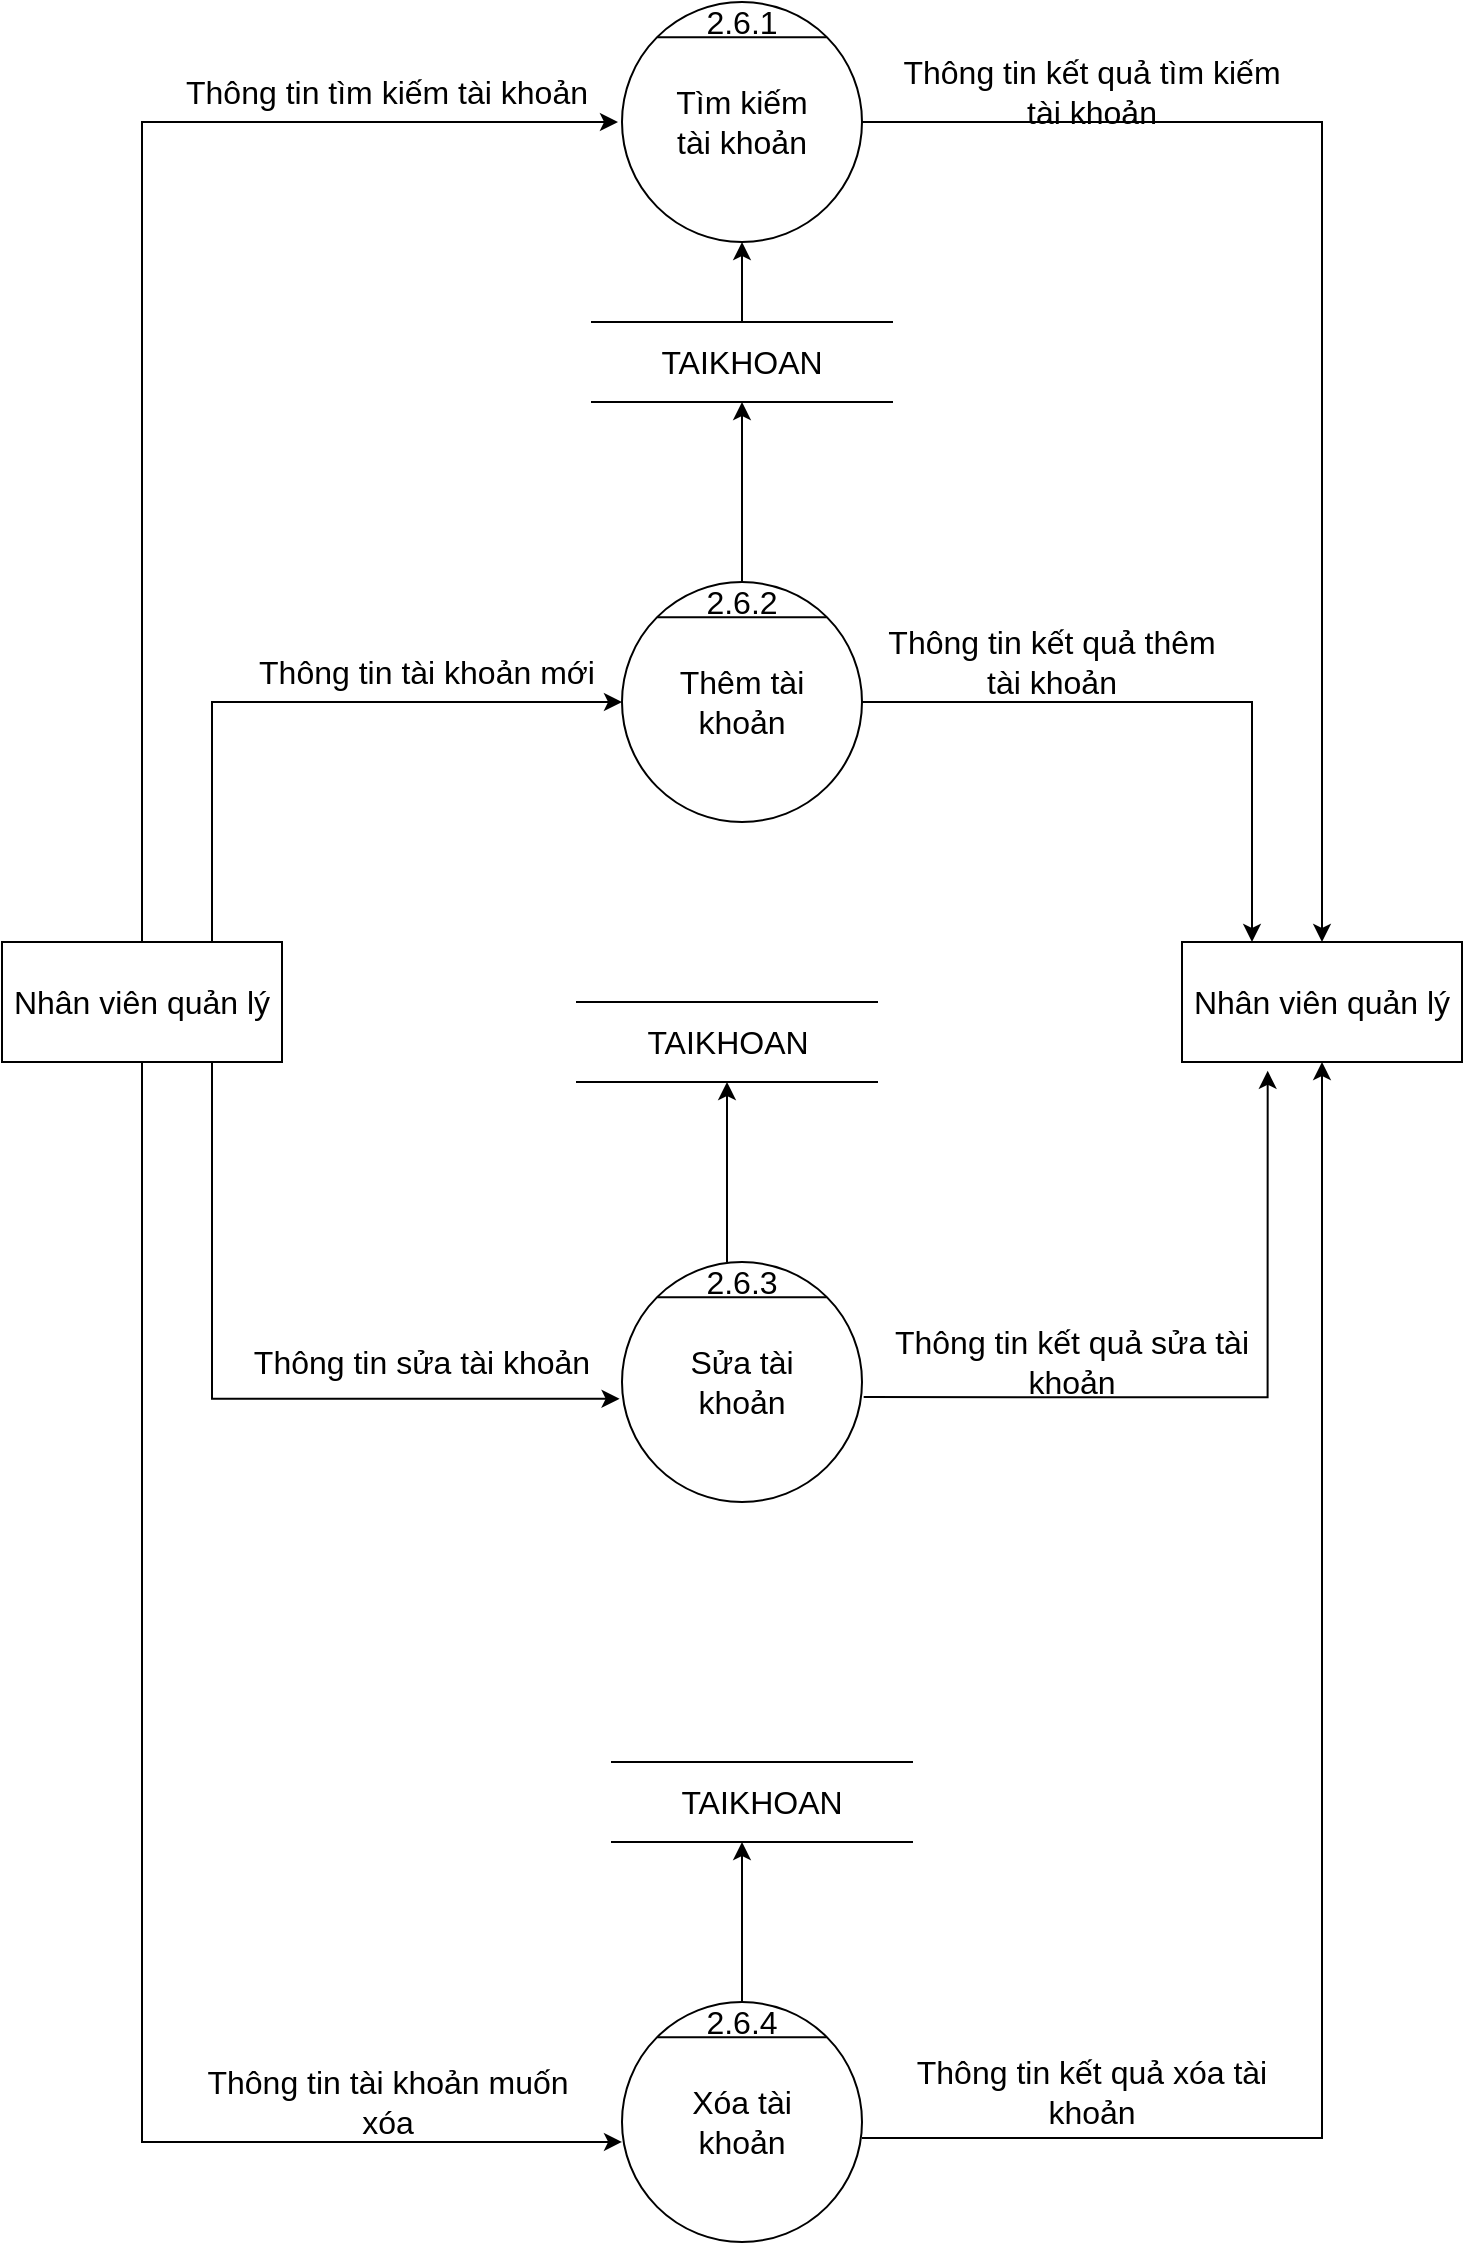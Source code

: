 <mxfile version="16.4.11" type="device"><diagram id="EWuTS2r6eq--kKYxcJY7" name="Page-1"><mxGraphModel dx="1038" dy="641" grid="1" gridSize="10" guides="1" tooltips="1" connect="1" arrows="1" fold="1" page="1" pageScale="1" pageWidth="850" pageHeight="1100" math="0" shadow="0"><root><mxCell id="0"/><mxCell id="1" parent="0"/><mxCell id="OubEYlhjMZl3BNtKAyAB-1" value="" style="ellipse;whiteSpace=wrap;html=1;aspect=fixed;fontSize=16;" parent="1" vertex="1"><mxGeometry x="520" y="120" width="120" height="120" as="geometry"/></mxCell><mxCell id="OubEYlhjMZl3BNtKAyAB-2" value="" style="endArrow=none;html=1;rounded=0;exitX=0;exitY=0;exitDx=0;exitDy=0;entryX=1;entryY=0;entryDx=0;entryDy=0;fontSize=16;" parent="1" source="OubEYlhjMZl3BNtKAyAB-1" target="OubEYlhjMZl3BNtKAyAB-1" edge="1"><mxGeometry width="50" height="50" relative="1" as="geometry"><mxPoint x="860" y="675" as="sourcePoint"/><mxPoint x="910" y="625" as="targetPoint"/></mxGeometry></mxCell><mxCell id="OubEYlhjMZl3BNtKAyAB-3" value="Tìm kiếm tài khoản" style="text;html=1;strokeColor=none;fillColor=none;align=center;verticalAlign=middle;whiteSpace=wrap;rounded=0;fontSize=16;" parent="1" vertex="1"><mxGeometry x="540" y="165" width="80" height="30" as="geometry"/></mxCell><mxCell id="OubEYlhjMZl3BNtKAyAB-4" value="" style="ellipse;whiteSpace=wrap;html=1;aspect=fixed;fontSize=16;" parent="1" vertex="1"><mxGeometry x="520" y="410" width="120" height="120" as="geometry"/></mxCell><mxCell id="OubEYlhjMZl3BNtKAyAB-5" value="" style="endArrow=none;html=1;rounded=0;exitX=0;exitY=0;exitDx=0;exitDy=0;entryX=1;entryY=0;entryDx=0;entryDy=0;fontSize=16;" parent="1" source="OubEYlhjMZl3BNtKAyAB-4" target="OubEYlhjMZl3BNtKAyAB-4" edge="1"><mxGeometry width="50" height="50" relative="1" as="geometry"><mxPoint x="860" y="965" as="sourcePoint"/><mxPoint x="910" y="915" as="targetPoint"/></mxGeometry></mxCell><mxCell id="OubEYlhjMZl3BNtKAyAB-6" value="&lt;font style=&quot;font-size: 16px&quot;&gt;Thêm tài khoản&lt;/font&gt;" style="text;html=1;strokeColor=none;fillColor=none;align=center;verticalAlign=middle;whiteSpace=wrap;rounded=0;fontSize=16;" parent="1" vertex="1"><mxGeometry x="540" y="455" width="80" height="30" as="geometry"/></mxCell><mxCell id="OubEYlhjMZl3BNtKAyAB-7" value="" style="ellipse;whiteSpace=wrap;html=1;aspect=fixed;fontSize=16;" parent="1" vertex="1"><mxGeometry x="520" y="750" width="120" height="120" as="geometry"/></mxCell><mxCell id="OubEYlhjMZl3BNtKAyAB-8" value="" style="endArrow=none;html=1;rounded=0;exitX=0;exitY=0;exitDx=0;exitDy=0;entryX=1;entryY=0;entryDx=0;entryDy=0;fontSize=16;" parent="1" source="OubEYlhjMZl3BNtKAyAB-7" target="OubEYlhjMZl3BNtKAyAB-7" edge="1"><mxGeometry width="50" height="50" relative="1" as="geometry"><mxPoint x="860" y="1305" as="sourcePoint"/><mxPoint x="910" y="1255" as="targetPoint"/></mxGeometry></mxCell><mxCell id="OubEYlhjMZl3BNtKAyAB-9" value="&lt;font style=&quot;font-size: 16px&quot;&gt;Sửa tài khoản&lt;/font&gt;" style="text;html=1;strokeColor=none;fillColor=none;align=center;verticalAlign=middle;whiteSpace=wrap;rounded=0;fontSize=16;" parent="1" vertex="1"><mxGeometry x="540" y="795" width="80" height="30" as="geometry"/></mxCell><mxCell id="OubEYlhjMZl3BNtKAyAB-10" value="Nhân viên quản lý" style="rounded=0;whiteSpace=wrap;html=1;fontSize=16;" parent="1" vertex="1"><mxGeometry x="210" y="590" width="140" height="60" as="geometry"/></mxCell><mxCell id="OubEYlhjMZl3BNtKAyAB-11" value="Nhân viên quản lý" style="rounded=0;whiteSpace=wrap;html=1;fontSize=16;" parent="1" vertex="1"><mxGeometry x="800" y="590" width="140" height="60" as="geometry"/></mxCell><mxCell id="OubEYlhjMZl3BNtKAyAB-12" value="&lt;font style=&quot;font-size: 16px&quot;&gt;2.6.1&lt;/font&gt;" style="text;html=1;strokeColor=none;fillColor=none;align=center;verticalAlign=middle;whiteSpace=wrap;rounded=0;" parent="1" vertex="1"><mxGeometry x="550" y="120" width="60" height="20" as="geometry"/></mxCell><mxCell id="OubEYlhjMZl3BNtKAyAB-13" value="&lt;font style=&quot;font-size: 16px&quot;&gt;2.6.2&lt;/font&gt;" style="text;html=1;strokeColor=none;fillColor=none;align=center;verticalAlign=middle;whiteSpace=wrap;rounded=0;" parent="1" vertex="1"><mxGeometry x="560" y="410" width="40" height="20" as="geometry"/></mxCell><mxCell id="OubEYlhjMZl3BNtKAyAB-14" value="&lt;font style=&quot;font-size: 16px&quot;&gt;2.6.3&lt;/font&gt;" style="text;html=1;strokeColor=none;fillColor=none;align=center;verticalAlign=middle;whiteSpace=wrap;rounded=0;" parent="1" vertex="1"><mxGeometry x="550" y="750" width="60" height="20" as="geometry"/></mxCell><mxCell id="OubEYlhjMZl3BNtKAyAB-15" value="" style="edgeStyle=segmentEdgeStyle;endArrow=classic;html=1;rounded=0;fontSize=16;exitX=0.5;exitY=0;exitDx=0;exitDy=0;" parent="1" source="OubEYlhjMZl3BNtKAyAB-10" edge="1"><mxGeometry width="50" height="50" relative="1" as="geometry"><mxPoint x="610" y="420" as="sourcePoint"/><mxPoint x="518.0" y="180" as="targetPoint"/><Array as="points"><mxPoint x="290" y="180"/><mxPoint x="518" y="180"/></Array></mxGeometry></mxCell><mxCell id="OubEYlhjMZl3BNtKAyAB-16" value="" style="edgeStyle=segmentEdgeStyle;endArrow=classic;html=1;rounded=0;fontSize=16;exitX=0.75;exitY=1;exitDx=0;exitDy=0;entryX=-0.01;entryY=0.57;entryDx=0;entryDy=0;entryPerimeter=0;" parent="1" source="OubEYlhjMZl3BNtKAyAB-10" target="OubEYlhjMZl3BNtKAyAB-7" edge="1"><mxGeometry width="50" height="50" relative="1" as="geometry"><mxPoint x="610" y="605" as="sourcePoint"/><mxPoint x="660" y="555" as="targetPoint"/><Array as="points"><mxPoint x="315" y="818"/></Array></mxGeometry></mxCell><mxCell id="OubEYlhjMZl3BNtKAyAB-17" value="" style="edgeStyle=segmentEdgeStyle;endArrow=classic;html=1;rounded=0;fontSize=16;exitX=1;exitY=0.5;exitDx=0;exitDy=0;entryX=0.5;entryY=0;entryDx=0;entryDy=0;" parent="1" source="OubEYlhjMZl3BNtKAyAB-1" target="OubEYlhjMZl3BNtKAyAB-11" edge="1"><mxGeometry width="50" height="50" relative="1" as="geometry"><mxPoint x="790" y="315" as="sourcePoint"/><mxPoint x="1018.0" y="150" as="targetPoint"/><Array as="points"><mxPoint x="870" y="180"/></Array></mxGeometry></mxCell><mxCell id="OubEYlhjMZl3BNtKAyAB-18" value="" style="edgeStyle=segmentEdgeStyle;endArrow=classic;html=1;rounded=0;fontSize=16;exitX=1.007;exitY=0.563;exitDx=0;exitDy=0;exitPerimeter=0;entryX=0.306;entryY=1.073;entryDx=0;entryDy=0;entryPerimeter=0;" parent="1" source="OubEYlhjMZl3BNtKAyAB-7" target="OubEYlhjMZl3BNtKAyAB-11" edge="1"><mxGeometry width="50" height="50" relative="1" as="geometry"><mxPoint x="610" y="505" as="sourcePoint"/><mxPoint x="660" y="455" as="targetPoint"/></mxGeometry></mxCell><mxCell id="OubEYlhjMZl3BNtKAyAB-19" value="TAIKHOAN" style="shape=partialRectangle;whiteSpace=wrap;html=1;left=0;right=0;fillColor=none;fontSize=16;" parent="1" vertex="1"><mxGeometry x="505" y="280" width="150" height="40" as="geometry"/></mxCell><mxCell id="OubEYlhjMZl3BNtKAyAB-20" value="Thông tin tìm kiếm tài khoản" style="text;html=1;strokeColor=none;fillColor=none;align=center;verticalAlign=middle;whiteSpace=wrap;rounded=0;fontSize=16;" parent="1" vertex="1"><mxGeometry x="290" y="150" width="225" height="30" as="geometry"/></mxCell><mxCell id="OubEYlhjMZl3BNtKAyAB-21" value="Thông tin kết quả tìm kiếm tài khoản" style="text;html=1;strokeColor=none;fillColor=none;align=center;verticalAlign=middle;whiteSpace=wrap;rounded=0;fontSize=16;" parent="1" vertex="1"><mxGeometry x="650" y="150" width="210" height="30" as="geometry"/></mxCell><mxCell id="OubEYlhjMZl3BNtKAyAB-22" value="TAIKHOAN" style="shape=partialRectangle;whiteSpace=wrap;html=1;left=0;right=0;fillColor=none;fontSize=16;" parent="1" vertex="1"><mxGeometry x="497.5" y="620" width="150" height="40" as="geometry"/></mxCell><mxCell id="OubEYlhjMZl3BNtKAyAB-23" value="" style="endArrow=classic;html=1;rounded=0;fontSize=16;entryX=0.5;entryY=1;entryDx=0;entryDy=0;exitX=0.5;exitY=0;exitDx=0;exitDy=0;" parent="1" source="OubEYlhjMZl3BNtKAyAB-19" target="OubEYlhjMZl3BNtKAyAB-1" edge="1"><mxGeometry width="50" height="50" relative="1" as="geometry"><mxPoint x="610" y="480" as="sourcePoint"/><mxPoint x="660" y="430" as="targetPoint"/></mxGeometry></mxCell><mxCell id="OubEYlhjMZl3BNtKAyAB-28" value="" style="endArrow=classic;html=1;rounded=0;fontSize=16;entryX=0.5;entryY=1;entryDx=0;entryDy=0;exitX=0.375;exitY=0;exitDx=0;exitDy=0;exitPerimeter=0;" parent="1" edge="1" target="OubEYlhjMZl3BNtKAyAB-22" source="OubEYlhjMZl3BNtKAyAB-14"><mxGeometry width="50" height="50" relative="1" as="geometry"><mxPoint x="560" y="750" as="sourcePoint"/><mxPoint x="560" y="660" as="targetPoint"/></mxGeometry></mxCell><mxCell id="OubEYlhjMZl3BNtKAyAB-30" value="Thông tin tài khoản mới" style="text;html=1;strokeColor=none;fillColor=none;align=center;verticalAlign=middle;whiteSpace=wrap;rounded=0;fontSize=16;" parent="1" vertex="1"><mxGeometry x="325" y="440" width="195" height="30" as="geometry"/></mxCell><mxCell id="OubEYlhjMZl3BNtKAyAB-31" value="Thông tin kết quả thêm tài khoản" style="text;html=1;strokeColor=none;fillColor=none;align=center;verticalAlign=middle;whiteSpace=wrap;rounded=0;fontSize=16;" parent="1" vertex="1"><mxGeometry x="650" y="430" width="170" height="40" as="geometry"/></mxCell><mxCell id="OubEYlhjMZl3BNtKAyAB-32" style="edgeStyle=orthogonalEdgeStyle;rounded=0;orthogonalLoop=1;jettySize=auto;html=1;exitX=0.5;exitY=1;exitDx=0;exitDy=0;fontSize=16;" parent="1" source="OubEYlhjMZl3BNtKAyAB-31" target="OubEYlhjMZl3BNtKAyAB-31" edge="1"><mxGeometry relative="1" as="geometry"/></mxCell><mxCell id="OubEYlhjMZl3BNtKAyAB-33" value="Thông tin sửa tài khoản" style="text;html=1;strokeColor=none;fillColor=none;align=center;verticalAlign=middle;whiteSpace=wrap;rounded=0;fontSize=16;" parent="1" vertex="1"><mxGeometry x="325" y="785" width="190" height="30" as="geometry"/></mxCell><mxCell id="OubEYlhjMZl3BNtKAyAB-34" value="Thông tin kết quả sửa tài khoản" style="text;html=1;strokeColor=none;fillColor=none;align=center;verticalAlign=middle;whiteSpace=wrap;rounded=0;fontSize=16;" parent="1" vertex="1"><mxGeometry x="655" y="780" width="180" height="40" as="geometry"/></mxCell><mxCell id="OubEYlhjMZl3BNtKAyAB-35" value="" style="ellipse;whiteSpace=wrap;html=1;aspect=fixed;fontSize=16;" parent="1" vertex="1"><mxGeometry x="520" y="1120" width="120" height="120" as="geometry"/></mxCell><mxCell id="OubEYlhjMZl3BNtKAyAB-36" value="" style="endArrow=none;html=1;rounded=0;exitX=0;exitY=0;exitDx=0;exitDy=0;entryX=1;entryY=0;entryDx=0;entryDy=0;fontSize=16;" parent="1" source="OubEYlhjMZl3BNtKAyAB-35" target="OubEYlhjMZl3BNtKAyAB-35" edge="1"><mxGeometry width="50" height="50" relative="1" as="geometry"><mxPoint x="860" y="1675" as="sourcePoint"/><mxPoint x="910" y="1625" as="targetPoint"/></mxGeometry></mxCell><mxCell id="OubEYlhjMZl3BNtKAyAB-37" value="&lt;font style=&quot;font-size: 16px&quot;&gt;Xóa tài khoản&lt;/font&gt;" style="text;html=1;strokeColor=none;fillColor=none;align=center;verticalAlign=middle;whiteSpace=wrap;rounded=0;fontSize=16;" parent="1" vertex="1"><mxGeometry x="540" y="1165" width="80" height="30" as="geometry"/></mxCell><mxCell id="OubEYlhjMZl3BNtKAyAB-38" value="&lt;font style=&quot;font-size: 16px&quot;&gt;2.6.4&lt;/font&gt;" style="text;html=1;strokeColor=none;fillColor=none;align=center;verticalAlign=middle;whiteSpace=wrap;rounded=0;" parent="1" vertex="1"><mxGeometry x="560" y="1120" width="40" height="20" as="geometry"/></mxCell><mxCell id="OubEYlhjMZl3BNtKAyAB-39" value="" style="edgeStyle=segmentEdgeStyle;endArrow=classic;html=1;rounded=0;exitX=0.75;exitY=0;exitDx=0;exitDy=0;entryX=0;entryY=0.5;entryDx=0;entryDy=0;" parent="1" source="OubEYlhjMZl3BNtKAyAB-10" target="OubEYlhjMZl3BNtKAyAB-4" edge="1"><mxGeometry width="50" height="50" relative="1" as="geometry"><mxPoint x="440" y="560" as="sourcePoint"/><mxPoint x="490" y="510" as="targetPoint"/><Array as="points"><mxPoint x="315" y="470"/></Array></mxGeometry></mxCell><mxCell id="OubEYlhjMZl3BNtKAyAB-40" value="" style="edgeStyle=segmentEdgeStyle;endArrow=classic;html=1;rounded=0;exitX=1;exitY=0.5;exitDx=0;exitDy=0;entryX=0.25;entryY=0;entryDx=0;entryDy=0;" parent="1" source="OubEYlhjMZl3BNtKAyAB-4" target="OubEYlhjMZl3BNtKAyAB-11" edge="1"><mxGeometry width="50" height="50" relative="1" as="geometry"><mxPoint x="440" y="560" as="sourcePoint"/><mxPoint x="490" y="510" as="targetPoint"/></mxGeometry></mxCell><mxCell id="OubEYlhjMZl3BNtKAyAB-41" value="TAIKHOAN" style="shape=partialRectangle;whiteSpace=wrap;html=1;left=0;right=0;fillColor=none;fontSize=16;" parent="1" vertex="1"><mxGeometry x="515" y="1000" width="150" height="40" as="geometry"/></mxCell><mxCell id="OubEYlhjMZl3BNtKAyAB-43" value="" style="endArrow=classic;html=1;rounded=0;fontSize=16;exitX=0.5;exitY=0;exitDx=0;exitDy=0;" parent="1" source="OubEYlhjMZl3BNtKAyAB-38" edge="1"><mxGeometry width="50" height="50" relative="1" as="geometry"><mxPoint x="581.55" y="1011.6" as="sourcePoint"/><mxPoint x="580" y="1040" as="targetPoint"/></mxGeometry></mxCell><mxCell id="OubEYlhjMZl3BNtKAyAB-44" value="" style="edgeStyle=segmentEdgeStyle;endArrow=classic;html=1;rounded=0;exitX=0.5;exitY=1;exitDx=0;exitDy=0;entryX=0;entryY=0.583;entryDx=0;entryDy=0;entryPerimeter=0;" parent="1" source="OubEYlhjMZl3BNtKAyAB-10" target="OubEYlhjMZl3BNtKAyAB-35" edge="1"><mxGeometry width="50" height="50" relative="1" as="geometry"><mxPoint x="440" y="920" as="sourcePoint"/><mxPoint x="490" y="870" as="targetPoint"/><Array as="points"><mxPoint x="280" y="1190"/></Array></mxGeometry></mxCell><mxCell id="OubEYlhjMZl3BNtKAyAB-45" value="" style="edgeStyle=segmentEdgeStyle;endArrow=classic;html=1;rounded=0;exitX=1;exitY=0.567;exitDx=0;exitDy=0;exitPerimeter=0;entryX=0.5;entryY=1;entryDx=0;entryDy=0;" parent="1" source="OubEYlhjMZl3BNtKAyAB-35" target="OubEYlhjMZl3BNtKAyAB-11" edge="1"><mxGeometry width="50" height="50" relative="1" as="geometry"><mxPoint x="680" y="1120" as="sourcePoint"/><mxPoint x="730" y="1070" as="targetPoint"/></mxGeometry></mxCell><mxCell id="OubEYlhjMZl3BNtKAyAB-46" value="Thông tin tài khoản muốn xóa" style="text;html=1;strokeColor=none;fillColor=none;align=center;verticalAlign=middle;whiteSpace=wrap;rounded=0;fontSize=16;" parent="1" vertex="1"><mxGeometry x="307.5" y="1150" width="190" height="40" as="geometry"/></mxCell><mxCell id="OubEYlhjMZl3BNtKAyAB-47" value="Thông tin kết quả xóa tài khoản" style="text;html=1;strokeColor=none;fillColor=none;align=center;verticalAlign=middle;whiteSpace=wrap;rounded=0;fontSize=16;" parent="1" vertex="1"><mxGeometry x="665" y="1140" width="180" height="50" as="geometry"/></mxCell><mxCell id="kMGYKILDDp7bAS-Hyi_o-1" value="" style="endArrow=classic;html=1;rounded=0;fontSize=16;exitX=0.5;exitY=0;exitDx=0;exitDy=0;entryX=0.5;entryY=1;entryDx=0;entryDy=0;" parent="1" source="OubEYlhjMZl3BNtKAyAB-13" target="OubEYlhjMZl3BNtKAyAB-19" edge="1"><mxGeometry width="50" height="50" relative="1" as="geometry"><mxPoint x="562" y="410" as="sourcePoint"/><mxPoint x="562" y="320" as="targetPoint"/></mxGeometry></mxCell></root></mxGraphModel></diagram></mxfile>